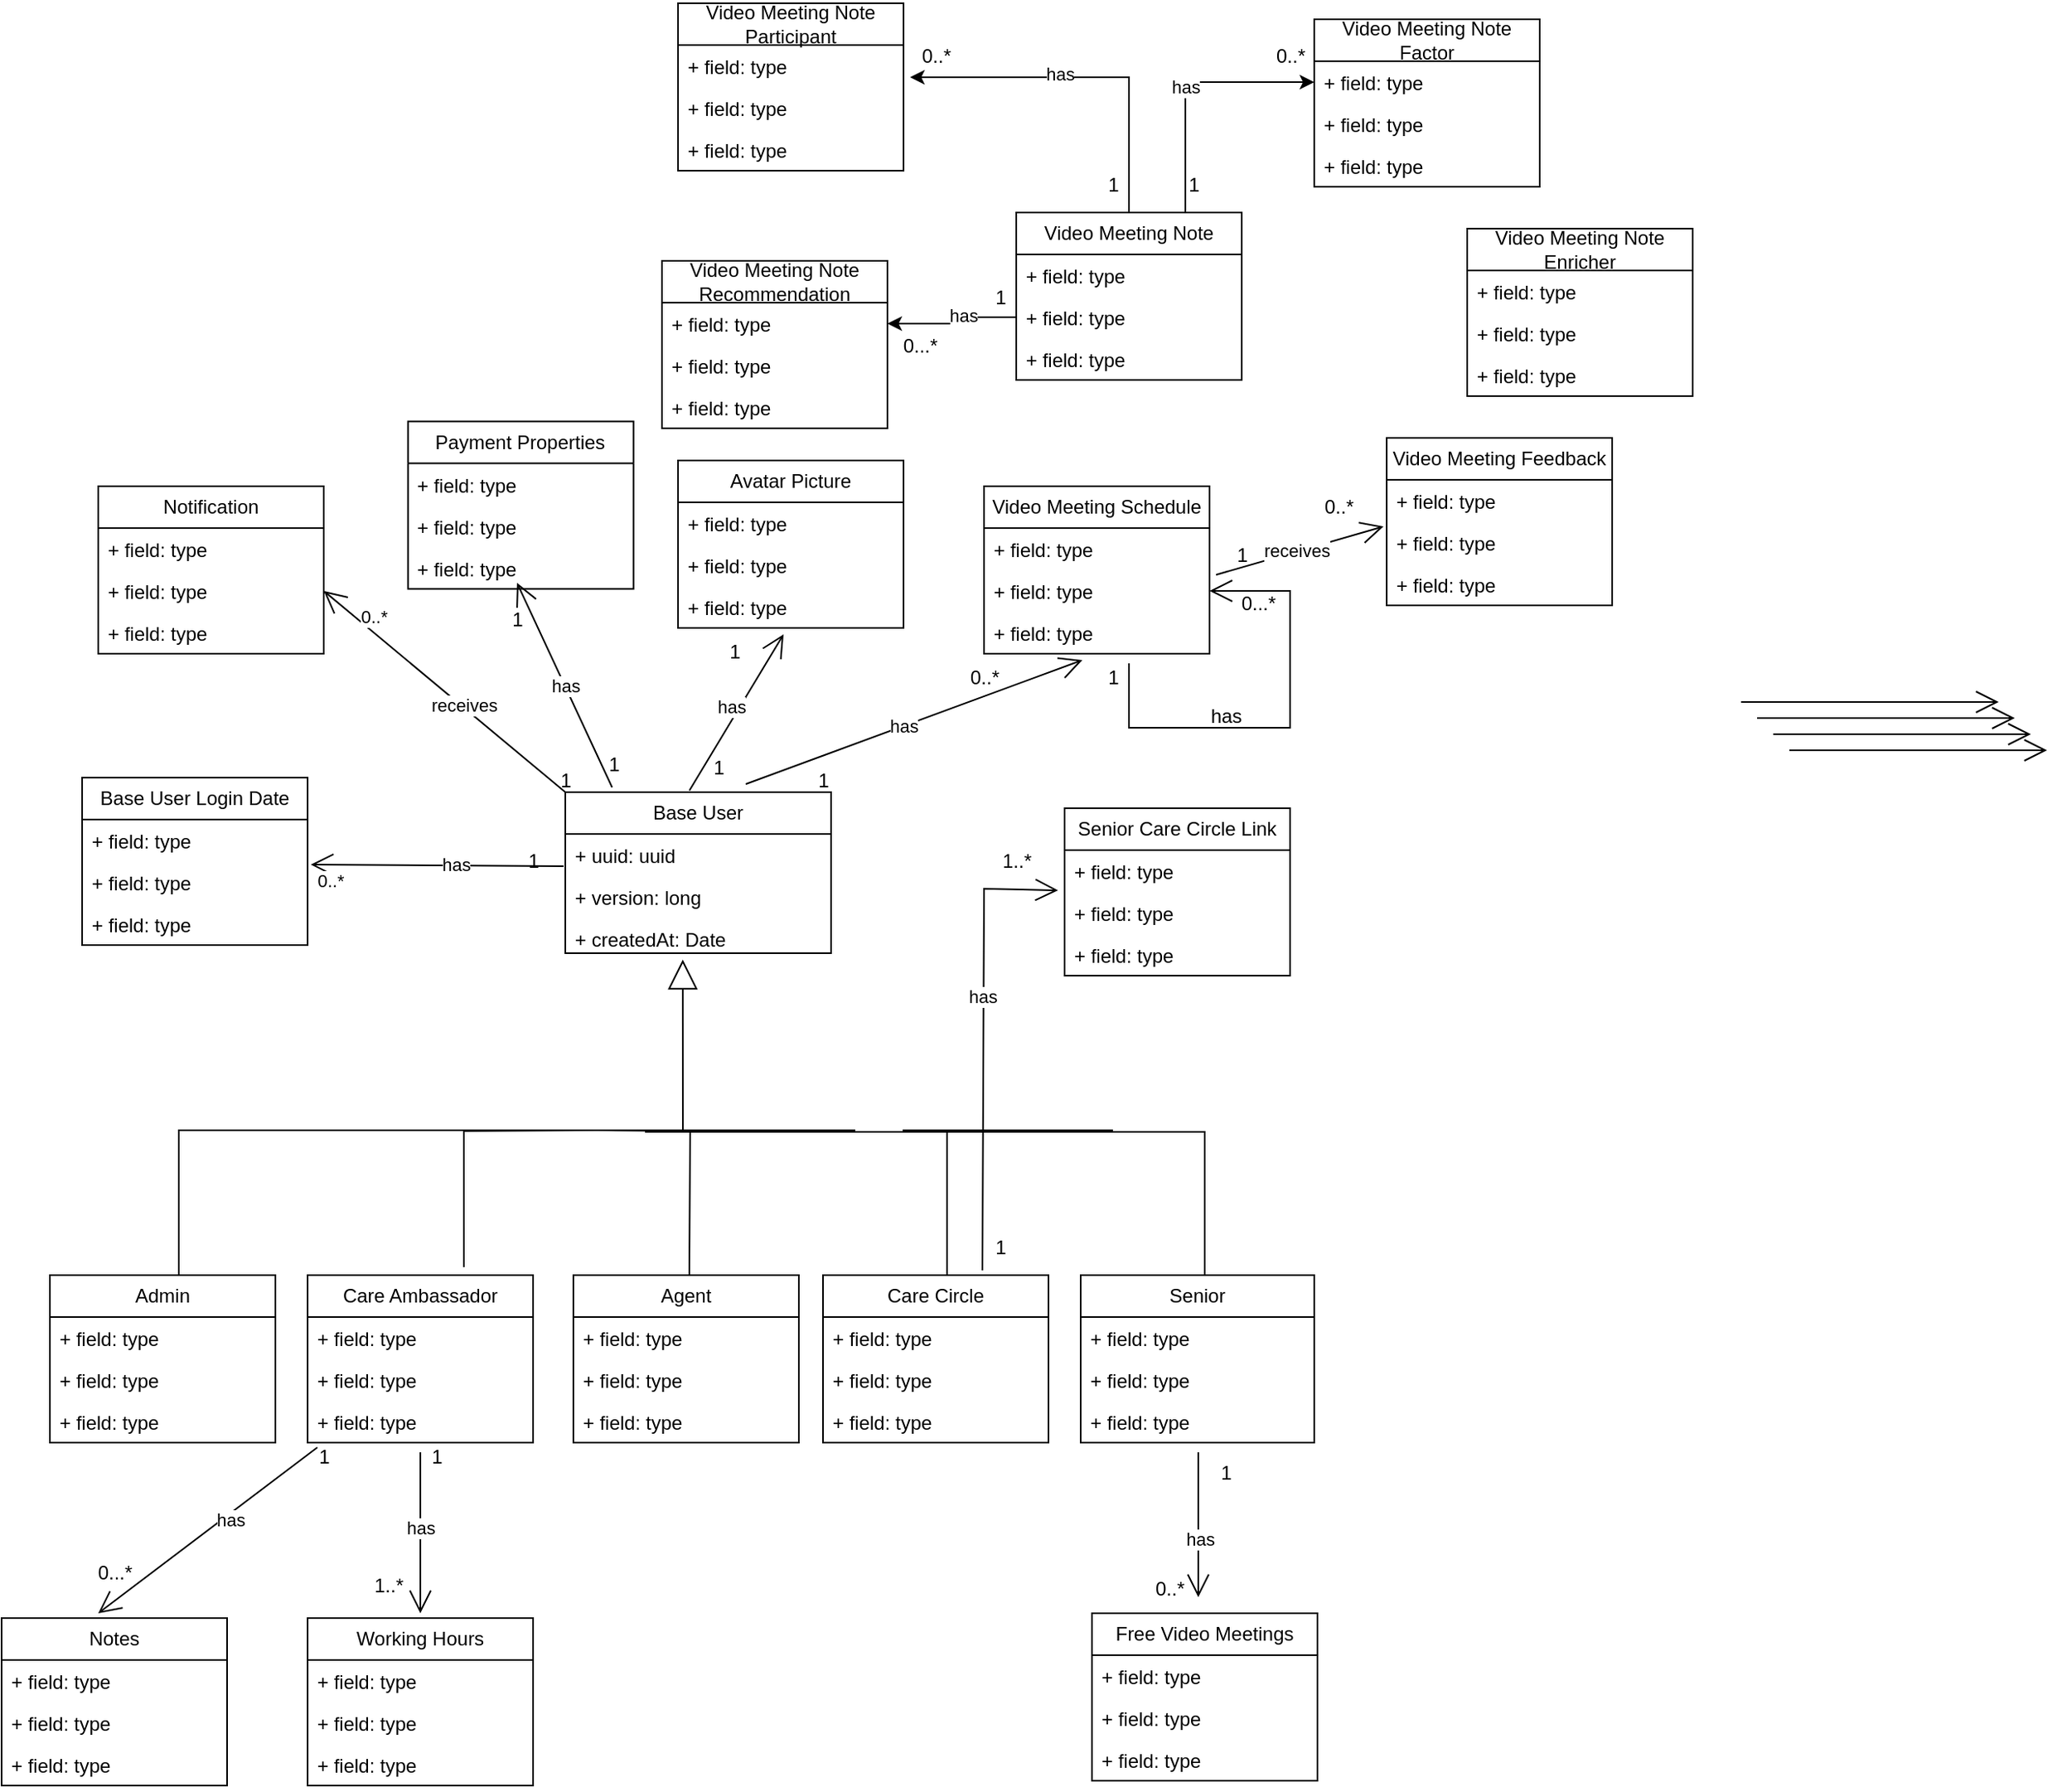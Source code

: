 <mxfile version="23.0.2" type="github">
  <diagram name="Page-1" id="PQywepz2tiH9okKjZkhM">
    <mxGraphModel dx="1434" dy="1865" grid="1" gridSize="10" guides="1" tooltips="1" connect="1" arrows="1" fold="1" page="1" pageScale="1" pageWidth="827" pageHeight="1169" math="0" shadow="0">
      <root>
        <mxCell id="0" />
        <mxCell id="1" parent="0" />
        <mxCell id="RyCMyjrTXlqlKZoqg45k-1" value="Base User" style="swimlane;fontStyle=0;childLayout=stackLayout;horizontal=1;startSize=26;fillColor=none;horizontalStack=0;resizeParent=1;resizeParentMax=0;resizeLast=0;collapsible=1;marginBottom=0;whiteSpace=wrap;html=1;" vertex="1" parent="1">
          <mxGeometry x="360" y="20" width="165" height="100" as="geometry">
            <mxRectangle x="340" y="300" width="70" height="30" as="alternateBounds" />
          </mxGeometry>
        </mxCell>
        <mxCell id="RyCMyjrTXlqlKZoqg45k-2" value="+ uuid: uuid" style="text;strokeColor=none;fillColor=none;align=left;verticalAlign=top;spacingLeft=4;spacingRight=4;overflow=hidden;rotatable=0;points=[[0,0.5],[1,0.5]];portConstraint=eastwest;whiteSpace=wrap;html=1;" vertex="1" parent="RyCMyjrTXlqlKZoqg45k-1">
          <mxGeometry y="26" width="165" height="26" as="geometry" />
        </mxCell>
        <mxCell id="RyCMyjrTXlqlKZoqg45k-3" value="+ version: long" style="text;strokeColor=none;fillColor=none;align=left;verticalAlign=top;spacingLeft=4;spacingRight=4;overflow=hidden;rotatable=0;points=[[0,0.5],[1,0.5]];portConstraint=eastwest;whiteSpace=wrap;html=1;" vertex="1" parent="RyCMyjrTXlqlKZoqg45k-1">
          <mxGeometry y="52" width="165" height="26" as="geometry" />
        </mxCell>
        <mxCell id="RyCMyjrTXlqlKZoqg45k-4" value="+ createdAt: Date" style="text;strokeColor=none;fillColor=none;align=left;verticalAlign=top;spacingLeft=4;spacingRight=4;overflow=hidden;rotatable=0;points=[[0,0.5],[1,0.5]];portConstraint=eastwest;whiteSpace=wrap;html=1;" vertex="1" parent="RyCMyjrTXlqlKZoqg45k-1">
          <mxGeometry y="78" width="165" height="22" as="geometry" />
        </mxCell>
        <mxCell id="RyCMyjrTXlqlKZoqg45k-17" value="Admin" style="swimlane;fontStyle=0;childLayout=stackLayout;horizontal=1;startSize=26;fillColor=none;horizontalStack=0;resizeParent=1;resizeParentMax=0;resizeLast=0;collapsible=1;marginBottom=0;whiteSpace=wrap;html=1;" vertex="1" parent="1">
          <mxGeometry x="40" y="320" width="140" height="104" as="geometry" />
        </mxCell>
        <mxCell id="RyCMyjrTXlqlKZoqg45k-18" value="+ field: type" style="text;strokeColor=none;fillColor=none;align=left;verticalAlign=top;spacingLeft=4;spacingRight=4;overflow=hidden;rotatable=0;points=[[0,0.5],[1,0.5]];portConstraint=eastwest;whiteSpace=wrap;html=1;" vertex="1" parent="RyCMyjrTXlqlKZoqg45k-17">
          <mxGeometry y="26" width="140" height="26" as="geometry" />
        </mxCell>
        <mxCell id="RyCMyjrTXlqlKZoqg45k-19" value="+ field: type" style="text;strokeColor=none;fillColor=none;align=left;verticalAlign=top;spacingLeft=4;spacingRight=4;overflow=hidden;rotatable=0;points=[[0,0.5],[1,0.5]];portConstraint=eastwest;whiteSpace=wrap;html=1;" vertex="1" parent="RyCMyjrTXlqlKZoqg45k-17">
          <mxGeometry y="52" width="140" height="26" as="geometry" />
        </mxCell>
        <mxCell id="RyCMyjrTXlqlKZoqg45k-20" value="+ field: type" style="text;strokeColor=none;fillColor=none;align=left;verticalAlign=top;spacingLeft=4;spacingRight=4;overflow=hidden;rotatable=0;points=[[0,0.5],[1,0.5]];portConstraint=eastwest;whiteSpace=wrap;html=1;" vertex="1" parent="RyCMyjrTXlqlKZoqg45k-17">
          <mxGeometry y="78" width="140" height="26" as="geometry" />
        </mxCell>
        <mxCell id="RyCMyjrTXlqlKZoqg45k-21" value="Video Meeting Note Recommendation" style="swimlane;fontStyle=0;childLayout=stackLayout;horizontal=1;startSize=26;fillColor=none;horizontalStack=0;resizeParent=1;resizeParentMax=0;resizeLast=0;collapsible=1;marginBottom=0;whiteSpace=wrap;html=1;" vertex="1" parent="1">
          <mxGeometry x="420" y="-310" width="140" height="104" as="geometry" />
        </mxCell>
        <mxCell id="RyCMyjrTXlqlKZoqg45k-22" value="+ field: type" style="text;strokeColor=none;fillColor=none;align=left;verticalAlign=top;spacingLeft=4;spacingRight=4;overflow=hidden;rotatable=0;points=[[0,0.5],[1,0.5]];portConstraint=eastwest;whiteSpace=wrap;html=1;" vertex="1" parent="RyCMyjrTXlqlKZoqg45k-21">
          <mxGeometry y="26" width="140" height="26" as="geometry" />
        </mxCell>
        <mxCell id="RyCMyjrTXlqlKZoqg45k-23" value="+ field: type" style="text;strokeColor=none;fillColor=none;align=left;verticalAlign=top;spacingLeft=4;spacingRight=4;overflow=hidden;rotatable=0;points=[[0,0.5],[1,0.5]];portConstraint=eastwest;whiteSpace=wrap;html=1;" vertex="1" parent="RyCMyjrTXlqlKZoqg45k-21">
          <mxGeometry y="52" width="140" height="26" as="geometry" />
        </mxCell>
        <mxCell id="RyCMyjrTXlqlKZoqg45k-24" value="+ field: type" style="text;strokeColor=none;fillColor=none;align=left;verticalAlign=top;spacingLeft=4;spacingRight=4;overflow=hidden;rotatable=0;points=[[0,0.5],[1,0.5]];portConstraint=eastwest;whiteSpace=wrap;html=1;" vertex="1" parent="RyCMyjrTXlqlKZoqg45k-21">
          <mxGeometry y="78" width="140" height="26" as="geometry" />
        </mxCell>
        <mxCell id="RyCMyjrTXlqlKZoqg45k-25" value="Agent" style="swimlane;fontStyle=0;childLayout=stackLayout;horizontal=1;startSize=26;fillColor=none;horizontalStack=0;resizeParent=1;resizeParentMax=0;resizeLast=0;collapsible=1;marginBottom=0;whiteSpace=wrap;html=1;" vertex="1" parent="1">
          <mxGeometry x="365" y="320" width="140" height="104" as="geometry" />
        </mxCell>
        <mxCell id="RyCMyjrTXlqlKZoqg45k-26" value="+ field: type" style="text;strokeColor=none;fillColor=none;align=left;verticalAlign=top;spacingLeft=4;spacingRight=4;overflow=hidden;rotatable=0;points=[[0,0.5],[1,0.5]];portConstraint=eastwest;whiteSpace=wrap;html=1;" vertex="1" parent="RyCMyjrTXlqlKZoqg45k-25">
          <mxGeometry y="26" width="140" height="26" as="geometry" />
        </mxCell>
        <mxCell id="RyCMyjrTXlqlKZoqg45k-27" value="+ field: type" style="text;strokeColor=none;fillColor=none;align=left;verticalAlign=top;spacingLeft=4;spacingRight=4;overflow=hidden;rotatable=0;points=[[0,0.5],[1,0.5]];portConstraint=eastwest;whiteSpace=wrap;html=1;" vertex="1" parent="RyCMyjrTXlqlKZoqg45k-25">
          <mxGeometry y="52" width="140" height="26" as="geometry" />
        </mxCell>
        <mxCell id="RyCMyjrTXlqlKZoqg45k-28" value="+ field: type" style="text;strokeColor=none;fillColor=none;align=left;verticalAlign=top;spacingLeft=4;spacingRight=4;overflow=hidden;rotatable=0;points=[[0,0.5],[1,0.5]];portConstraint=eastwest;whiteSpace=wrap;html=1;" vertex="1" parent="RyCMyjrTXlqlKZoqg45k-25">
          <mxGeometry y="78" width="140" height="26" as="geometry" />
        </mxCell>
        <mxCell id="RyCMyjrTXlqlKZoqg45k-29" value="Care Ambassador" style="swimlane;fontStyle=0;childLayout=stackLayout;horizontal=1;startSize=26;fillColor=none;horizontalStack=0;resizeParent=1;resizeParentMax=0;resizeLast=0;collapsible=1;marginBottom=0;whiteSpace=wrap;html=1;" vertex="1" parent="1">
          <mxGeometry x="200" y="320" width="140" height="104" as="geometry" />
        </mxCell>
        <mxCell id="RyCMyjrTXlqlKZoqg45k-30" value="+ field: type" style="text;strokeColor=none;fillColor=none;align=left;verticalAlign=top;spacingLeft=4;spacingRight=4;overflow=hidden;rotatable=0;points=[[0,0.5],[1,0.5]];portConstraint=eastwest;whiteSpace=wrap;html=1;" vertex="1" parent="RyCMyjrTXlqlKZoqg45k-29">
          <mxGeometry y="26" width="140" height="26" as="geometry" />
        </mxCell>
        <mxCell id="RyCMyjrTXlqlKZoqg45k-31" value="+ field: type" style="text;strokeColor=none;fillColor=none;align=left;verticalAlign=top;spacingLeft=4;spacingRight=4;overflow=hidden;rotatable=0;points=[[0,0.5],[1,0.5]];portConstraint=eastwest;whiteSpace=wrap;html=1;" vertex="1" parent="RyCMyjrTXlqlKZoqg45k-29">
          <mxGeometry y="52" width="140" height="26" as="geometry" />
        </mxCell>
        <mxCell id="RyCMyjrTXlqlKZoqg45k-32" value="+ field: type" style="text;strokeColor=none;fillColor=none;align=left;verticalAlign=top;spacingLeft=4;spacingRight=4;overflow=hidden;rotatable=0;points=[[0,0.5],[1,0.5]];portConstraint=eastwest;whiteSpace=wrap;html=1;" vertex="1" parent="RyCMyjrTXlqlKZoqg45k-29">
          <mxGeometry y="78" width="140" height="26" as="geometry" />
        </mxCell>
        <mxCell id="RyCMyjrTXlqlKZoqg45k-33" value="Care Circle" style="swimlane;fontStyle=0;childLayout=stackLayout;horizontal=1;startSize=26;fillColor=none;horizontalStack=0;resizeParent=1;resizeParentMax=0;resizeLast=0;collapsible=1;marginBottom=0;whiteSpace=wrap;html=1;" vertex="1" parent="1">
          <mxGeometry x="520" y="320" width="140" height="104" as="geometry" />
        </mxCell>
        <mxCell id="RyCMyjrTXlqlKZoqg45k-34" value="+ field: type" style="text;strokeColor=none;fillColor=none;align=left;verticalAlign=top;spacingLeft=4;spacingRight=4;overflow=hidden;rotatable=0;points=[[0,0.5],[1,0.5]];portConstraint=eastwest;whiteSpace=wrap;html=1;" vertex="1" parent="RyCMyjrTXlqlKZoqg45k-33">
          <mxGeometry y="26" width="140" height="26" as="geometry" />
        </mxCell>
        <mxCell id="RyCMyjrTXlqlKZoqg45k-35" value="+ field: type" style="text;strokeColor=none;fillColor=none;align=left;verticalAlign=top;spacingLeft=4;spacingRight=4;overflow=hidden;rotatable=0;points=[[0,0.5],[1,0.5]];portConstraint=eastwest;whiteSpace=wrap;html=1;" vertex="1" parent="RyCMyjrTXlqlKZoqg45k-33">
          <mxGeometry y="52" width="140" height="26" as="geometry" />
        </mxCell>
        <mxCell id="RyCMyjrTXlqlKZoqg45k-36" value="+ field: type" style="text;strokeColor=none;fillColor=none;align=left;verticalAlign=top;spacingLeft=4;spacingRight=4;overflow=hidden;rotatable=0;points=[[0,0.5],[1,0.5]];portConstraint=eastwest;whiteSpace=wrap;html=1;" vertex="1" parent="RyCMyjrTXlqlKZoqg45k-33">
          <mxGeometry y="78" width="140" height="26" as="geometry" />
        </mxCell>
        <mxCell id="RyCMyjrTXlqlKZoqg45k-37" value="Senior Care Circle Link" style="swimlane;fontStyle=0;childLayout=stackLayout;horizontal=1;startSize=26;fillColor=none;horizontalStack=0;resizeParent=1;resizeParentMax=0;resizeLast=0;collapsible=1;marginBottom=0;whiteSpace=wrap;html=1;" vertex="1" parent="1">
          <mxGeometry x="670" y="30" width="140" height="104" as="geometry" />
        </mxCell>
        <mxCell id="RyCMyjrTXlqlKZoqg45k-38" value="+ field: type" style="text;strokeColor=none;fillColor=none;align=left;verticalAlign=top;spacingLeft=4;spacingRight=4;overflow=hidden;rotatable=0;points=[[0,0.5],[1,0.5]];portConstraint=eastwest;whiteSpace=wrap;html=1;" vertex="1" parent="RyCMyjrTXlqlKZoqg45k-37">
          <mxGeometry y="26" width="140" height="26" as="geometry" />
        </mxCell>
        <mxCell id="RyCMyjrTXlqlKZoqg45k-39" value="+ field: type" style="text;strokeColor=none;fillColor=none;align=left;verticalAlign=top;spacingLeft=4;spacingRight=4;overflow=hidden;rotatable=0;points=[[0,0.5],[1,0.5]];portConstraint=eastwest;whiteSpace=wrap;html=1;" vertex="1" parent="RyCMyjrTXlqlKZoqg45k-37">
          <mxGeometry y="52" width="140" height="26" as="geometry" />
        </mxCell>
        <mxCell id="RyCMyjrTXlqlKZoqg45k-40" value="+ field: type" style="text;strokeColor=none;fillColor=none;align=left;verticalAlign=top;spacingLeft=4;spacingRight=4;overflow=hidden;rotatable=0;points=[[0,0.5],[1,0.5]];portConstraint=eastwest;whiteSpace=wrap;html=1;" vertex="1" parent="RyCMyjrTXlqlKZoqg45k-37">
          <mxGeometry y="78" width="140" height="26" as="geometry" />
        </mxCell>
        <mxCell id="RyCMyjrTXlqlKZoqg45k-41" value="Senior" style="swimlane;fontStyle=0;childLayout=stackLayout;horizontal=1;startSize=26;fillColor=none;horizontalStack=0;resizeParent=1;resizeParentMax=0;resizeLast=0;collapsible=1;marginBottom=0;whiteSpace=wrap;html=1;" vertex="1" parent="1">
          <mxGeometry x="680" y="320" width="145" height="104" as="geometry" />
        </mxCell>
        <mxCell id="RyCMyjrTXlqlKZoqg45k-42" value="+ field: type" style="text;strokeColor=none;fillColor=none;align=left;verticalAlign=top;spacingLeft=4;spacingRight=4;overflow=hidden;rotatable=0;points=[[0,0.5],[1,0.5]];portConstraint=eastwest;whiteSpace=wrap;html=1;" vertex="1" parent="RyCMyjrTXlqlKZoqg45k-41">
          <mxGeometry y="26" width="145" height="26" as="geometry" />
        </mxCell>
        <mxCell id="RyCMyjrTXlqlKZoqg45k-43" value="+ field: type" style="text;strokeColor=none;fillColor=none;align=left;verticalAlign=top;spacingLeft=4;spacingRight=4;overflow=hidden;rotatable=0;points=[[0,0.5],[1,0.5]];portConstraint=eastwest;whiteSpace=wrap;html=1;" vertex="1" parent="RyCMyjrTXlqlKZoqg45k-41">
          <mxGeometry y="52" width="145" height="26" as="geometry" />
        </mxCell>
        <mxCell id="RyCMyjrTXlqlKZoqg45k-44" value="+ field: type" style="text;strokeColor=none;fillColor=none;align=left;verticalAlign=top;spacingLeft=4;spacingRight=4;overflow=hidden;rotatable=0;points=[[0,0.5],[1,0.5]];portConstraint=eastwest;whiteSpace=wrap;html=1;" vertex="1" parent="RyCMyjrTXlqlKZoqg45k-41">
          <mxGeometry y="78" width="145" height="26" as="geometry" />
        </mxCell>
        <mxCell id="RyCMyjrTXlqlKZoqg45k-45" value="Working Hours" style="swimlane;fontStyle=0;childLayout=stackLayout;horizontal=1;startSize=26;fillColor=none;horizontalStack=0;resizeParent=1;resizeParentMax=0;resizeLast=0;collapsible=1;marginBottom=0;whiteSpace=wrap;html=1;" vertex="1" parent="1">
          <mxGeometry x="200" y="533" width="140" height="104" as="geometry" />
        </mxCell>
        <mxCell id="RyCMyjrTXlqlKZoqg45k-46" value="+ field: type" style="text;strokeColor=none;fillColor=none;align=left;verticalAlign=top;spacingLeft=4;spacingRight=4;overflow=hidden;rotatable=0;points=[[0,0.5],[1,0.5]];portConstraint=eastwest;whiteSpace=wrap;html=1;" vertex="1" parent="RyCMyjrTXlqlKZoqg45k-45">
          <mxGeometry y="26" width="140" height="26" as="geometry" />
        </mxCell>
        <mxCell id="RyCMyjrTXlqlKZoqg45k-47" value="+ field: type" style="text;strokeColor=none;fillColor=none;align=left;verticalAlign=top;spacingLeft=4;spacingRight=4;overflow=hidden;rotatable=0;points=[[0,0.5],[1,0.5]];portConstraint=eastwest;whiteSpace=wrap;html=1;" vertex="1" parent="RyCMyjrTXlqlKZoqg45k-45">
          <mxGeometry y="52" width="140" height="26" as="geometry" />
        </mxCell>
        <mxCell id="RyCMyjrTXlqlKZoqg45k-48" value="+ field: type" style="text;strokeColor=none;fillColor=none;align=left;verticalAlign=top;spacingLeft=4;spacingRight=4;overflow=hidden;rotatable=0;points=[[0,0.5],[1,0.5]];portConstraint=eastwest;whiteSpace=wrap;html=1;" vertex="1" parent="RyCMyjrTXlqlKZoqg45k-45">
          <mxGeometry y="78" width="140" height="26" as="geometry" />
        </mxCell>
        <mxCell id="RyCMyjrTXlqlKZoqg45k-51" value="" style="endArrow=block;endSize=16;endFill=0;html=1;rounded=0;entryX=0.442;entryY=1.182;entryDx=0;entryDy=0;entryPerimeter=0;" edge="1" parent="1" target="RyCMyjrTXlqlKZoqg45k-4">
          <mxGeometry width="160" relative="1" as="geometry">
            <mxPoint x="120" y="310" as="sourcePoint" />
            <mxPoint x="380" y="130" as="targetPoint" />
            <Array as="points">
              <mxPoint x="120" y="320" />
              <mxPoint x="120" y="230" />
              <mxPoint x="433" y="230" />
            </Array>
          </mxGeometry>
        </mxCell>
        <mxCell id="RyCMyjrTXlqlKZoqg45k-53" value="" style="endArrow=none;html=1;edgeStyle=orthogonalEdgeStyle;rounded=0;entryX=0.693;entryY=-0.048;entryDx=0;entryDy=0;entryPerimeter=0;" edge="1" parent="1" target="RyCMyjrTXlqlKZoqg45k-29">
          <mxGeometry relative="1" as="geometry">
            <mxPoint x="380" y="230" as="sourcePoint" />
            <mxPoint x="540" y="230" as="targetPoint" />
          </mxGeometry>
        </mxCell>
        <mxCell id="RyCMyjrTXlqlKZoqg45k-57" value="" style="endArrow=none;html=1;edgeStyle=orthogonalEdgeStyle;rounded=0;entryX=0.693;entryY=-0.048;entryDx=0;entryDy=0;entryPerimeter=0;" edge="1" parent="1">
          <mxGeometry relative="1" as="geometry">
            <mxPoint x="380" y="230" as="sourcePoint" />
            <mxPoint x="437" y="320" as="targetPoint" />
          </mxGeometry>
        </mxCell>
        <mxCell id="RyCMyjrTXlqlKZoqg45k-58" value="" style="endArrow=none;html=1;edgeStyle=orthogonalEdgeStyle;rounded=0;entryX=0.693;entryY=-0.048;entryDx=0;entryDy=0;entryPerimeter=0;" edge="1" parent="1">
          <mxGeometry relative="1" as="geometry">
            <mxPoint x="540" y="230" as="sourcePoint" />
            <mxPoint x="597" y="320" as="targetPoint" />
            <Array as="points">
              <mxPoint x="410" y="230" />
              <mxPoint x="410" y="231" />
              <mxPoint x="597" y="231" />
            </Array>
          </mxGeometry>
        </mxCell>
        <mxCell id="RyCMyjrTXlqlKZoqg45k-59" value="" style="endArrow=none;html=1;edgeStyle=orthogonalEdgeStyle;rounded=0;entryX=0.693;entryY=-0.048;entryDx=0;entryDy=0;entryPerimeter=0;" edge="1" parent="1">
          <mxGeometry relative="1" as="geometry">
            <mxPoint x="700" y="230" as="sourcePoint" />
            <mxPoint x="757" y="320" as="targetPoint" />
            <Array as="points">
              <mxPoint x="570" y="230" />
              <mxPoint x="570" y="231" />
              <mxPoint x="757" y="231" />
            </Array>
          </mxGeometry>
        </mxCell>
        <mxCell id="RyCMyjrTXlqlKZoqg45k-77" value="Free Video Meetings" style="swimlane;fontStyle=0;childLayout=stackLayout;horizontal=1;startSize=26;fillColor=none;horizontalStack=0;resizeParent=1;resizeParentMax=0;resizeLast=0;collapsible=1;marginBottom=0;whiteSpace=wrap;html=1;" vertex="1" parent="1">
          <mxGeometry x="687" y="530" width="140" height="104" as="geometry" />
        </mxCell>
        <mxCell id="RyCMyjrTXlqlKZoqg45k-78" value="+ field: type" style="text;strokeColor=none;fillColor=none;align=left;verticalAlign=top;spacingLeft=4;spacingRight=4;overflow=hidden;rotatable=0;points=[[0,0.5],[1,0.5]];portConstraint=eastwest;whiteSpace=wrap;html=1;" vertex="1" parent="RyCMyjrTXlqlKZoqg45k-77">
          <mxGeometry y="26" width="140" height="26" as="geometry" />
        </mxCell>
        <mxCell id="RyCMyjrTXlqlKZoqg45k-79" value="+ field: type" style="text;strokeColor=none;fillColor=none;align=left;verticalAlign=top;spacingLeft=4;spacingRight=4;overflow=hidden;rotatable=0;points=[[0,0.5],[1,0.5]];portConstraint=eastwest;whiteSpace=wrap;html=1;" vertex="1" parent="RyCMyjrTXlqlKZoqg45k-77">
          <mxGeometry y="52" width="140" height="26" as="geometry" />
        </mxCell>
        <mxCell id="RyCMyjrTXlqlKZoqg45k-80" value="+ field: type" style="text;strokeColor=none;fillColor=none;align=left;verticalAlign=top;spacingLeft=4;spacingRight=4;overflow=hidden;rotatable=0;points=[[0,0.5],[1,0.5]];portConstraint=eastwest;whiteSpace=wrap;html=1;" vertex="1" parent="RyCMyjrTXlqlKZoqg45k-77">
          <mxGeometry y="78" width="140" height="26" as="geometry" />
        </mxCell>
        <mxCell id="RyCMyjrTXlqlKZoqg45k-84" value="" style="endArrow=open;endFill=1;endSize=12;html=1;rounded=0;entryX=-0.029;entryY=0.962;entryDx=0;entryDy=0;entryPerimeter=0;exitX=0.707;exitY=-0.029;exitDx=0;exitDy=0;exitPerimeter=0;" edge="1" parent="1" source="RyCMyjrTXlqlKZoqg45k-33" target="RyCMyjrTXlqlKZoqg45k-38">
          <mxGeometry width="160" relative="1" as="geometry">
            <mxPoint x="620" y="310" as="sourcePoint" />
            <mxPoint x="630" y="340" as="targetPoint" />
            <Array as="points">
              <mxPoint x="620" y="80" />
            </Array>
          </mxGeometry>
        </mxCell>
        <mxCell id="RyCMyjrTXlqlKZoqg45k-85" value="has" style="edgeLabel;html=1;align=center;verticalAlign=middle;resizable=0;points=[];" vertex="1" connectable="0" parent="RyCMyjrTXlqlKZoqg45k-84">
          <mxGeometry x="0.202" y="1" relative="1" as="geometry">
            <mxPoint as="offset" />
          </mxGeometry>
        </mxCell>
        <mxCell id="RyCMyjrTXlqlKZoqg45k-86" value="1..*" style="text;html=1;align=center;verticalAlign=middle;resizable=0;points=[];autosize=1;strokeColor=none;fillColor=none;" vertex="1" parent="1">
          <mxGeometry x="620" y="48" width="40" height="30" as="geometry" />
        </mxCell>
        <mxCell id="RyCMyjrTXlqlKZoqg45k-87" value="1" style="text;html=1;align=center;verticalAlign=middle;resizable=0;points=[];autosize=1;strokeColor=none;fillColor=none;" vertex="1" parent="1">
          <mxGeometry x="615" y="288" width="30" height="30" as="geometry" />
        </mxCell>
        <mxCell id="RyCMyjrTXlqlKZoqg45k-88" value="" style="endArrow=open;endFill=1;endSize=12;html=1;rounded=0;" edge="1" parent="1">
          <mxGeometry width="160" relative="1" as="geometry">
            <mxPoint x="270" y="430" as="sourcePoint" />
            <mxPoint x="270" y="530" as="targetPoint" />
            <Array as="points" />
          </mxGeometry>
        </mxCell>
        <mxCell id="RyCMyjrTXlqlKZoqg45k-91" value="has" style="edgeLabel;html=1;align=center;verticalAlign=middle;resizable=0;points=[];" vertex="1" connectable="0" parent="RyCMyjrTXlqlKZoqg45k-88">
          <mxGeometry x="-0.06" relative="1" as="geometry">
            <mxPoint as="offset" />
          </mxGeometry>
        </mxCell>
        <mxCell id="RyCMyjrTXlqlKZoqg45k-92" value="1" style="text;html=1;align=center;verticalAlign=middle;resizable=0;points=[];autosize=1;strokeColor=none;fillColor=none;" vertex="1" parent="1">
          <mxGeometry x="265" y="418" width="30" height="30" as="geometry" />
        </mxCell>
        <mxCell id="RyCMyjrTXlqlKZoqg45k-93" value="1..*" style="text;html=1;align=center;verticalAlign=middle;resizable=0;points=[];autosize=1;strokeColor=none;fillColor=none;" vertex="1" parent="1">
          <mxGeometry x="230" y="498" width="40" height="30" as="geometry" />
        </mxCell>
        <mxCell id="RyCMyjrTXlqlKZoqg45k-94" value="" style="endArrow=open;endFill=1;endSize=12;html=1;rounded=0;" edge="1" parent="1">
          <mxGeometry width="160" relative="1" as="geometry">
            <mxPoint x="753" y="430" as="sourcePoint" />
            <mxPoint x="753" y="520" as="targetPoint" />
            <Array as="points" />
          </mxGeometry>
        </mxCell>
        <mxCell id="RyCMyjrTXlqlKZoqg45k-95" value="has" style="edgeLabel;html=1;align=center;verticalAlign=middle;resizable=0;points=[];" vertex="1" connectable="0" parent="RyCMyjrTXlqlKZoqg45k-94">
          <mxGeometry x="0.202" y="1" relative="1" as="geometry">
            <mxPoint as="offset" />
          </mxGeometry>
        </mxCell>
        <mxCell id="RyCMyjrTXlqlKZoqg45k-96" value="1" style="text;html=1;align=center;verticalAlign=middle;resizable=0;points=[];autosize=1;strokeColor=none;fillColor=none;" vertex="1" parent="1">
          <mxGeometry x="755" y="428" width="30" height="30" as="geometry" />
        </mxCell>
        <mxCell id="RyCMyjrTXlqlKZoqg45k-97" value="0..*" style="text;html=1;align=center;verticalAlign=middle;resizable=0;points=[];autosize=1;strokeColor=none;fillColor=none;" vertex="1" parent="1">
          <mxGeometry x="715" y="500" width="40" height="30" as="geometry" />
        </mxCell>
        <mxCell id="RyCMyjrTXlqlKZoqg45k-98" value="Avatar Picture" style="swimlane;fontStyle=0;childLayout=stackLayout;horizontal=1;startSize=26;fillColor=none;horizontalStack=0;resizeParent=1;resizeParentMax=0;resizeLast=0;collapsible=1;marginBottom=0;whiteSpace=wrap;html=1;" vertex="1" parent="1">
          <mxGeometry x="430" y="-186" width="140" height="104" as="geometry" />
        </mxCell>
        <mxCell id="RyCMyjrTXlqlKZoqg45k-99" value="+ field: type" style="text;strokeColor=none;fillColor=none;align=left;verticalAlign=top;spacingLeft=4;spacingRight=4;overflow=hidden;rotatable=0;points=[[0,0.5],[1,0.5]];portConstraint=eastwest;whiteSpace=wrap;html=1;" vertex="1" parent="RyCMyjrTXlqlKZoqg45k-98">
          <mxGeometry y="26" width="140" height="26" as="geometry" />
        </mxCell>
        <mxCell id="RyCMyjrTXlqlKZoqg45k-100" value="+ field: type" style="text;strokeColor=none;fillColor=none;align=left;verticalAlign=top;spacingLeft=4;spacingRight=4;overflow=hidden;rotatable=0;points=[[0,0.5],[1,0.5]];portConstraint=eastwest;whiteSpace=wrap;html=1;" vertex="1" parent="RyCMyjrTXlqlKZoqg45k-98">
          <mxGeometry y="52" width="140" height="26" as="geometry" />
        </mxCell>
        <mxCell id="RyCMyjrTXlqlKZoqg45k-101" value="+ field: type" style="text;strokeColor=none;fillColor=none;align=left;verticalAlign=top;spacingLeft=4;spacingRight=4;overflow=hidden;rotatable=0;points=[[0,0.5],[1,0.5]];portConstraint=eastwest;whiteSpace=wrap;html=1;" vertex="1" parent="RyCMyjrTXlqlKZoqg45k-98">
          <mxGeometry y="78" width="140" height="26" as="geometry" />
        </mxCell>
        <mxCell id="RyCMyjrTXlqlKZoqg45k-102" value="" style="endArrow=open;endFill=1;endSize=12;html=1;rounded=0;entryX=0.468;entryY=1.154;entryDx=0;entryDy=0;entryPerimeter=0;exitX=0.467;exitY=-0.01;exitDx=0;exitDy=0;exitPerimeter=0;" edge="1" parent="1" source="RyCMyjrTXlqlKZoqg45k-1" target="RyCMyjrTXlqlKZoqg45k-101">
          <mxGeometry width="160" relative="1" as="geometry">
            <mxPoint x="280" y="440" as="sourcePoint" />
            <mxPoint x="280" y="540" as="targetPoint" />
            <Array as="points" />
          </mxGeometry>
        </mxCell>
        <mxCell id="RyCMyjrTXlqlKZoqg45k-103" value="has" style="edgeLabel;html=1;align=center;verticalAlign=middle;resizable=0;points=[];" vertex="1" connectable="0" parent="RyCMyjrTXlqlKZoqg45k-102">
          <mxGeometry x="-0.06" relative="1" as="geometry">
            <mxPoint x="-2" y="-7" as="offset" />
          </mxGeometry>
        </mxCell>
        <mxCell id="RyCMyjrTXlqlKZoqg45k-104" value="1" style="text;html=1;align=center;verticalAlign=middle;resizable=0;points=[];autosize=1;strokeColor=none;fillColor=none;" vertex="1" parent="1">
          <mxGeometry x="450" y="-82" width="30" height="30" as="geometry" />
        </mxCell>
        <mxCell id="RyCMyjrTXlqlKZoqg45k-105" value="1" style="text;html=1;align=center;verticalAlign=middle;resizable=0;points=[];autosize=1;strokeColor=none;fillColor=none;" vertex="1" parent="1">
          <mxGeometry x="440" y="-10" width="30" height="30" as="geometry" />
        </mxCell>
        <mxCell id="RyCMyjrTXlqlKZoqg45k-106" value="Video Meeting Schedule" style="swimlane;fontStyle=0;childLayout=stackLayout;horizontal=1;startSize=26;fillColor=none;horizontalStack=0;resizeParent=1;resizeParentMax=0;resizeLast=0;collapsible=1;marginBottom=0;whiteSpace=wrap;html=1;" vertex="1" parent="1">
          <mxGeometry x="620" y="-170" width="140" height="104" as="geometry" />
        </mxCell>
        <mxCell id="RyCMyjrTXlqlKZoqg45k-107" value="+ field: type" style="text;strokeColor=none;fillColor=none;align=left;verticalAlign=top;spacingLeft=4;spacingRight=4;overflow=hidden;rotatable=0;points=[[0,0.5],[1,0.5]];portConstraint=eastwest;whiteSpace=wrap;html=1;" vertex="1" parent="RyCMyjrTXlqlKZoqg45k-106">
          <mxGeometry y="26" width="140" height="26" as="geometry" />
        </mxCell>
        <mxCell id="RyCMyjrTXlqlKZoqg45k-108" value="+ field: type" style="text;strokeColor=none;fillColor=none;align=left;verticalAlign=top;spacingLeft=4;spacingRight=4;overflow=hidden;rotatable=0;points=[[0,0.5],[1,0.5]];portConstraint=eastwest;whiteSpace=wrap;html=1;" vertex="1" parent="RyCMyjrTXlqlKZoqg45k-106">
          <mxGeometry y="52" width="140" height="26" as="geometry" />
        </mxCell>
        <mxCell id="RyCMyjrTXlqlKZoqg45k-109" value="+ field: type" style="text;strokeColor=none;fillColor=none;align=left;verticalAlign=top;spacingLeft=4;spacingRight=4;overflow=hidden;rotatable=0;points=[[0,0.5],[1,0.5]];portConstraint=eastwest;whiteSpace=wrap;html=1;" vertex="1" parent="RyCMyjrTXlqlKZoqg45k-106">
          <mxGeometry y="78" width="140" height="26" as="geometry" />
        </mxCell>
        <mxCell id="RyCMyjrTXlqlKZoqg45k-111" value="" style="endArrow=open;endFill=1;endSize=12;html=1;rounded=0;entryX=0.436;entryY=1.154;entryDx=0;entryDy=0;entryPerimeter=0;exitX=0.679;exitY=-0.05;exitDx=0;exitDy=0;exitPerimeter=0;" edge="1" parent="1" source="RyCMyjrTXlqlKZoqg45k-1" target="RyCMyjrTXlqlKZoqg45k-109">
          <mxGeometry width="160" relative="1" as="geometry">
            <mxPoint x="490" y="10" as="sourcePoint" />
            <mxPoint x="448" y="-52" as="targetPoint" />
            <Array as="points" />
          </mxGeometry>
        </mxCell>
        <mxCell id="RyCMyjrTXlqlKZoqg45k-112" value="has" style="edgeLabel;html=1;align=center;verticalAlign=middle;resizable=0;points=[];" vertex="1" connectable="0" parent="RyCMyjrTXlqlKZoqg45k-111">
          <mxGeometry x="-0.06" relative="1" as="geometry">
            <mxPoint as="offset" />
          </mxGeometry>
        </mxCell>
        <mxCell id="RyCMyjrTXlqlKZoqg45k-113" value="1" style="text;html=1;align=center;verticalAlign=middle;resizable=0;points=[];autosize=1;strokeColor=none;fillColor=none;" vertex="1" parent="1">
          <mxGeometry x="505" y="-2" width="30" height="30" as="geometry" />
        </mxCell>
        <mxCell id="RyCMyjrTXlqlKZoqg45k-114" value="0..*" style="text;html=1;align=center;verticalAlign=middle;resizable=0;points=[];autosize=1;strokeColor=none;fillColor=none;" vertex="1" parent="1">
          <mxGeometry x="600" y="-66" width="40" height="30" as="geometry" />
        </mxCell>
        <mxCell id="RyCMyjrTXlqlKZoqg45k-116" value="Base User Login Date" style="swimlane;fontStyle=0;childLayout=stackLayout;horizontal=1;startSize=26;fillColor=none;horizontalStack=0;resizeParent=1;resizeParentMax=0;resizeLast=0;collapsible=1;marginBottom=0;whiteSpace=wrap;html=1;" vertex="1" parent="1">
          <mxGeometry x="60" y="11" width="140" height="104" as="geometry" />
        </mxCell>
        <mxCell id="RyCMyjrTXlqlKZoqg45k-117" value="+ field: type" style="text;strokeColor=none;fillColor=none;align=left;verticalAlign=top;spacingLeft=4;spacingRight=4;overflow=hidden;rotatable=0;points=[[0,0.5],[1,0.5]];portConstraint=eastwest;whiteSpace=wrap;html=1;" vertex="1" parent="RyCMyjrTXlqlKZoqg45k-116">
          <mxGeometry y="26" width="140" height="26" as="geometry" />
        </mxCell>
        <mxCell id="RyCMyjrTXlqlKZoqg45k-118" value="+ field: type" style="text;strokeColor=none;fillColor=none;align=left;verticalAlign=top;spacingLeft=4;spacingRight=4;overflow=hidden;rotatable=0;points=[[0,0.5],[1,0.5]];portConstraint=eastwest;whiteSpace=wrap;html=1;" vertex="1" parent="RyCMyjrTXlqlKZoqg45k-116">
          <mxGeometry y="52" width="140" height="26" as="geometry" />
        </mxCell>
        <mxCell id="RyCMyjrTXlqlKZoqg45k-119" value="+ field: type" style="text;strokeColor=none;fillColor=none;align=left;verticalAlign=top;spacingLeft=4;spacingRight=4;overflow=hidden;rotatable=0;points=[[0,0.5],[1,0.5]];portConstraint=eastwest;whiteSpace=wrap;html=1;" vertex="1" parent="RyCMyjrTXlqlKZoqg45k-116">
          <mxGeometry y="78" width="140" height="26" as="geometry" />
        </mxCell>
        <mxCell id="RyCMyjrTXlqlKZoqg45k-120" value="" style="endArrow=open;endFill=1;endSize=12;html=1;rounded=0;entryX=1.014;entryY=0.077;entryDx=0;entryDy=0;entryPerimeter=0;exitX=-0.006;exitY=0.769;exitDx=0;exitDy=0;exitPerimeter=0;" edge="1" parent="1" source="RyCMyjrTXlqlKZoqg45k-2" target="RyCMyjrTXlqlKZoqg45k-118">
          <mxGeometry width="160" relative="1" as="geometry">
            <mxPoint x="350" y="65" as="sourcePoint" />
            <mxPoint x="630" y="220" as="targetPoint" />
          </mxGeometry>
        </mxCell>
        <mxCell id="RyCMyjrTXlqlKZoqg45k-121" value="has" style="edgeLabel;html=1;align=center;verticalAlign=middle;resizable=0;points=[];" vertex="1" connectable="0" parent="RyCMyjrTXlqlKZoqg45k-120">
          <mxGeometry x="-0.149" y="-1" relative="1" as="geometry">
            <mxPoint as="offset" />
          </mxGeometry>
        </mxCell>
        <mxCell id="RyCMyjrTXlqlKZoqg45k-123" value="0..*" style="edgeLabel;html=1;align=center;verticalAlign=middle;resizable=0;points=[];" vertex="1" connectable="0" parent="RyCMyjrTXlqlKZoqg45k-120">
          <mxGeometry x="0.846" y="10" relative="1" as="geometry">
            <mxPoint as="offset" />
          </mxGeometry>
        </mxCell>
        <mxCell id="RyCMyjrTXlqlKZoqg45k-122" value="1" style="text;html=1;align=center;verticalAlign=middle;resizable=0;points=[];autosize=1;strokeColor=none;fillColor=none;" vertex="1" parent="1">
          <mxGeometry x="325" y="48" width="30" height="30" as="geometry" />
        </mxCell>
        <mxCell id="RyCMyjrTXlqlKZoqg45k-124" value="Notification" style="swimlane;fontStyle=0;childLayout=stackLayout;horizontal=1;startSize=26;fillColor=none;horizontalStack=0;resizeParent=1;resizeParentMax=0;resizeLast=0;collapsible=1;marginBottom=0;whiteSpace=wrap;html=1;" vertex="1" parent="1">
          <mxGeometry x="70" y="-170" width="140" height="104" as="geometry" />
        </mxCell>
        <mxCell id="RyCMyjrTXlqlKZoqg45k-125" value="+ field: type" style="text;strokeColor=none;fillColor=none;align=left;verticalAlign=top;spacingLeft=4;spacingRight=4;overflow=hidden;rotatable=0;points=[[0,0.5],[1,0.5]];portConstraint=eastwest;whiteSpace=wrap;html=1;" vertex="1" parent="RyCMyjrTXlqlKZoqg45k-124">
          <mxGeometry y="26" width="140" height="26" as="geometry" />
        </mxCell>
        <mxCell id="RyCMyjrTXlqlKZoqg45k-126" value="+ field: type" style="text;strokeColor=none;fillColor=none;align=left;verticalAlign=top;spacingLeft=4;spacingRight=4;overflow=hidden;rotatable=0;points=[[0,0.5],[1,0.5]];portConstraint=eastwest;whiteSpace=wrap;html=1;" vertex="1" parent="RyCMyjrTXlqlKZoqg45k-124">
          <mxGeometry y="52" width="140" height="26" as="geometry" />
        </mxCell>
        <mxCell id="RyCMyjrTXlqlKZoqg45k-127" value="+ field: type" style="text;strokeColor=none;fillColor=none;align=left;verticalAlign=top;spacingLeft=4;spacingRight=4;overflow=hidden;rotatable=0;points=[[0,0.5],[1,0.5]];portConstraint=eastwest;whiteSpace=wrap;html=1;" vertex="1" parent="RyCMyjrTXlqlKZoqg45k-124">
          <mxGeometry y="78" width="140" height="26" as="geometry" />
        </mxCell>
        <mxCell id="RyCMyjrTXlqlKZoqg45k-128" value="" style="endArrow=open;endFill=1;endSize=12;html=1;rounded=0;entryX=1;entryY=0.5;entryDx=0;entryDy=0;exitX=0;exitY=0;exitDx=0;exitDy=0;" edge="1" parent="1" source="RyCMyjrTXlqlKZoqg45k-1" target="RyCMyjrTXlqlKZoqg45k-126">
          <mxGeometry width="160" relative="1" as="geometry">
            <mxPoint x="369" y="76" as="sourcePoint" />
            <mxPoint x="212" y="75" as="targetPoint" />
          </mxGeometry>
        </mxCell>
        <mxCell id="RyCMyjrTXlqlKZoqg45k-129" value="receives" style="edgeLabel;html=1;align=center;verticalAlign=middle;resizable=0;points=[];" vertex="1" connectable="0" parent="RyCMyjrTXlqlKZoqg45k-128">
          <mxGeometry x="-0.149" y="-1" relative="1" as="geometry">
            <mxPoint as="offset" />
          </mxGeometry>
        </mxCell>
        <mxCell id="RyCMyjrTXlqlKZoqg45k-130" value="0..*" style="edgeLabel;html=1;align=center;verticalAlign=middle;resizable=0;points=[];" vertex="1" connectable="0" parent="RyCMyjrTXlqlKZoqg45k-128">
          <mxGeometry x="0.846" y="10" relative="1" as="geometry">
            <mxPoint x="25" y="-2" as="offset" />
          </mxGeometry>
        </mxCell>
        <mxCell id="RyCMyjrTXlqlKZoqg45k-131" value="1" style="text;html=1;align=center;verticalAlign=middle;resizable=0;points=[];autosize=1;strokeColor=none;fillColor=none;" vertex="1" parent="1">
          <mxGeometry x="345" y="-2" width="30" height="30" as="geometry" />
        </mxCell>
        <mxCell id="RyCMyjrTXlqlKZoqg45k-132" value="Notes" style="swimlane;fontStyle=0;childLayout=stackLayout;horizontal=1;startSize=26;fillColor=none;horizontalStack=0;resizeParent=1;resizeParentMax=0;resizeLast=0;collapsible=1;marginBottom=0;whiteSpace=wrap;html=1;" vertex="1" parent="1">
          <mxGeometry x="10" y="533" width="140" height="104" as="geometry" />
        </mxCell>
        <mxCell id="RyCMyjrTXlqlKZoqg45k-133" value="+ field: type" style="text;strokeColor=none;fillColor=none;align=left;verticalAlign=top;spacingLeft=4;spacingRight=4;overflow=hidden;rotatable=0;points=[[0,0.5],[1,0.5]];portConstraint=eastwest;whiteSpace=wrap;html=1;" vertex="1" parent="RyCMyjrTXlqlKZoqg45k-132">
          <mxGeometry y="26" width="140" height="26" as="geometry" />
        </mxCell>
        <mxCell id="RyCMyjrTXlqlKZoqg45k-134" value="+ field: type" style="text;strokeColor=none;fillColor=none;align=left;verticalAlign=top;spacingLeft=4;spacingRight=4;overflow=hidden;rotatable=0;points=[[0,0.5],[1,0.5]];portConstraint=eastwest;whiteSpace=wrap;html=1;" vertex="1" parent="RyCMyjrTXlqlKZoqg45k-132">
          <mxGeometry y="52" width="140" height="26" as="geometry" />
        </mxCell>
        <mxCell id="RyCMyjrTXlqlKZoqg45k-135" value="+ field: type" style="text;strokeColor=none;fillColor=none;align=left;verticalAlign=top;spacingLeft=4;spacingRight=4;overflow=hidden;rotatable=0;points=[[0,0.5],[1,0.5]];portConstraint=eastwest;whiteSpace=wrap;html=1;" vertex="1" parent="RyCMyjrTXlqlKZoqg45k-132">
          <mxGeometry y="78" width="140" height="26" as="geometry" />
        </mxCell>
        <mxCell id="RyCMyjrTXlqlKZoqg45k-136" value="" style="endArrow=open;endFill=1;endSize=12;html=1;rounded=0;exitX=0.043;exitY=1.115;exitDx=0;exitDy=0;exitPerimeter=0;" edge="1" parent="1" source="RyCMyjrTXlqlKZoqg45k-32">
          <mxGeometry width="160" relative="1" as="geometry">
            <mxPoint x="470" y="370" as="sourcePoint" />
            <mxPoint x="70" y="530" as="targetPoint" />
          </mxGeometry>
        </mxCell>
        <mxCell id="RyCMyjrTXlqlKZoqg45k-137" value="has" style="edgeLabel;html=1;align=center;verticalAlign=middle;resizable=0;points=[];" vertex="1" connectable="0" parent="RyCMyjrTXlqlKZoqg45k-136">
          <mxGeometry x="-0.177" y="3" relative="1" as="geometry">
            <mxPoint as="offset" />
          </mxGeometry>
        </mxCell>
        <mxCell id="RyCMyjrTXlqlKZoqg45k-138" value="1" style="text;html=1;align=center;verticalAlign=middle;resizable=0;points=[];autosize=1;strokeColor=none;fillColor=none;" vertex="1" parent="1">
          <mxGeometry x="195" y="418" width="30" height="30" as="geometry" />
        </mxCell>
        <mxCell id="RyCMyjrTXlqlKZoqg45k-139" value="0...*" style="text;html=1;align=center;verticalAlign=middle;resizable=0;points=[];autosize=1;strokeColor=none;fillColor=none;" vertex="1" parent="1">
          <mxGeometry x="60" y="490" width="40" height="30" as="geometry" />
        </mxCell>
        <mxCell id="RyCMyjrTXlqlKZoqg45k-140" value="Video Meeting Feedback" style="swimlane;fontStyle=0;childLayout=stackLayout;horizontal=1;startSize=26;fillColor=none;horizontalStack=0;resizeParent=1;resizeParentMax=0;resizeLast=0;collapsible=1;marginBottom=0;whiteSpace=wrap;html=1;" vertex="1" parent="1">
          <mxGeometry x="870" y="-200" width="140" height="104" as="geometry" />
        </mxCell>
        <mxCell id="RyCMyjrTXlqlKZoqg45k-141" value="+ field: type" style="text;strokeColor=none;fillColor=none;align=left;verticalAlign=top;spacingLeft=4;spacingRight=4;overflow=hidden;rotatable=0;points=[[0,0.5],[1,0.5]];portConstraint=eastwest;whiteSpace=wrap;html=1;" vertex="1" parent="RyCMyjrTXlqlKZoqg45k-140">
          <mxGeometry y="26" width="140" height="26" as="geometry" />
        </mxCell>
        <mxCell id="RyCMyjrTXlqlKZoqg45k-142" value="+ field: type" style="text;strokeColor=none;fillColor=none;align=left;verticalAlign=top;spacingLeft=4;spacingRight=4;overflow=hidden;rotatable=0;points=[[0,0.5],[1,0.5]];portConstraint=eastwest;whiteSpace=wrap;html=1;" vertex="1" parent="RyCMyjrTXlqlKZoqg45k-140">
          <mxGeometry y="52" width="140" height="26" as="geometry" />
        </mxCell>
        <mxCell id="RyCMyjrTXlqlKZoqg45k-143" value="+ field: type" style="text;strokeColor=none;fillColor=none;align=left;verticalAlign=top;spacingLeft=4;spacingRight=4;overflow=hidden;rotatable=0;points=[[0,0.5],[1,0.5]];portConstraint=eastwest;whiteSpace=wrap;html=1;" vertex="1" parent="RyCMyjrTXlqlKZoqg45k-140">
          <mxGeometry y="78" width="140" height="26" as="geometry" />
        </mxCell>
        <mxCell id="RyCMyjrTXlqlKZoqg45k-144" value="" style="endArrow=open;endFill=1;endSize=12;html=1;rounded=0;entryX=-0.014;entryY=0.115;entryDx=0;entryDy=0;entryPerimeter=0;exitX=1.029;exitY=0.115;exitDx=0;exitDy=0;exitPerimeter=0;" edge="1" parent="1" source="RyCMyjrTXlqlKZoqg45k-108" target="RyCMyjrTXlqlKZoqg45k-142">
          <mxGeometry width="160" relative="1" as="geometry">
            <mxPoint x="482" y="25" as="sourcePoint" />
            <mxPoint x="691" y="-52" as="targetPoint" />
            <Array as="points" />
          </mxGeometry>
        </mxCell>
        <mxCell id="RyCMyjrTXlqlKZoqg45k-145" value="has" style="edgeLabel;html=1;align=center;verticalAlign=middle;resizable=0;points=[];" vertex="1" connectable="0" parent="RyCMyjrTXlqlKZoqg45k-144">
          <mxGeometry x="-0.06" relative="1" as="geometry">
            <mxPoint as="offset" />
          </mxGeometry>
        </mxCell>
        <mxCell id="RyCMyjrTXlqlKZoqg45k-146" value="receives" style="edgeLabel;html=1;align=center;verticalAlign=middle;resizable=0;points=[];" vertex="1" connectable="0" parent="RyCMyjrTXlqlKZoqg45k-144">
          <mxGeometry x="-0.039" y="1" relative="1" as="geometry">
            <mxPoint as="offset" />
          </mxGeometry>
        </mxCell>
        <mxCell id="RyCMyjrTXlqlKZoqg45k-147" value="1" style="text;html=1;align=center;verticalAlign=middle;resizable=0;points=[];autosize=1;strokeColor=none;fillColor=none;" vertex="1" parent="1">
          <mxGeometry x="765" y="-142" width="30" height="30" as="geometry" />
        </mxCell>
        <mxCell id="RyCMyjrTXlqlKZoqg45k-148" value="0..*" style="text;html=1;align=center;verticalAlign=middle;resizable=0;points=[];autosize=1;strokeColor=none;fillColor=none;" vertex="1" parent="1">
          <mxGeometry x="820" y="-172" width="40" height="30" as="geometry" />
        </mxCell>
        <mxCell id="RyCMyjrTXlqlKZoqg45k-153" value="" style="endArrow=open;endFill=1;endSize=12;html=1;rounded=0;entryX=1;entryY=0.5;entryDx=0;entryDy=0;" edge="1" parent="1" target="RyCMyjrTXlqlKZoqg45k-108">
          <mxGeometry width="160" relative="1" as="geometry">
            <mxPoint x="710" y="-60" as="sourcePoint" />
            <mxPoint x="800" y="-100" as="targetPoint" />
            <Array as="points">
              <mxPoint x="710" y="-20" />
              <mxPoint x="810" y="-20" />
              <mxPoint x="810" y="-105" />
            </Array>
          </mxGeometry>
        </mxCell>
        <mxCell id="RyCMyjrTXlqlKZoqg45k-154" value="1" style="text;html=1;align=center;verticalAlign=middle;resizable=0;points=[];autosize=1;strokeColor=none;fillColor=none;" vertex="1" parent="1">
          <mxGeometry x="685" y="-66" width="30" height="30" as="geometry" />
        </mxCell>
        <mxCell id="RyCMyjrTXlqlKZoqg45k-155" value="has" style="text;html=1;align=center;verticalAlign=middle;resizable=0;points=[];autosize=1;strokeColor=none;fillColor=none;" vertex="1" parent="1">
          <mxGeometry x="750" y="-42" width="40" height="30" as="geometry" />
        </mxCell>
        <mxCell id="RyCMyjrTXlqlKZoqg45k-156" value="0...*" style="text;html=1;align=center;verticalAlign=middle;resizable=0;points=[];autosize=1;strokeColor=none;fillColor=none;" vertex="1" parent="1">
          <mxGeometry x="770" y="-112" width="40" height="30" as="geometry" />
        </mxCell>
        <mxCell id="RyCMyjrTXlqlKZoqg45k-157" value="Payment Properties" style="swimlane;fontStyle=0;childLayout=stackLayout;horizontal=1;startSize=26;fillColor=none;horizontalStack=0;resizeParent=1;resizeParentMax=0;resizeLast=0;collapsible=1;marginBottom=0;whiteSpace=wrap;html=1;" vertex="1" parent="1">
          <mxGeometry x="262.34" y="-210.22" width="140" height="104" as="geometry" />
        </mxCell>
        <mxCell id="RyCMyjrTXlqlKZoqg45k-158" value="+ field: type" style="text;strokeColor=none;fillColor=none;align=left;verticalAlign=top;spacingLeft=4;spacingRight=4;overflow=hidden;rotatable=0;points=[[0,0.5],[1,0.5]];portConstraint=eastwest;whiteSpace=wrap;html=1;" vertex="1" parent="RyCMyjrTXlqlKZoqg45k-157">
          <mxGeometry y="26" width="140" height="26" as="geometry" />
        </mxCell>
        <mxCell id="RyCMyjrTXlqlKZoqg45k-159" value="+ field: type" style="text;strokeColor=none;fillColor=none;align=left;verticalAlign=top;spacingLeft=4;spacingRight=4;overflow=hidden;rotatable=0;points=[[0,0.5],[1,0.5]];portConstraint=eastwest;whiteSpace=wrap;html=1;" vertex="1" parent="RyCMyjrTXlqlKZoqg45k-157">
          <mxGeometry y="52" width="140" height="26" as="geometry" />
        </mxCell>
        <mxCell id="RyCMyjrTXlqlKZoqg45k-160" value="+ field: type" style="text;strokeColor=none;fillColor=none;align=left;verticalAlign=top;spacingLeft=4;spacingRight=4;overflow=hidden;rotatable=0;points=[[0,0.5],[1,0.5]];portConstraint=eastwest;whiteSpace=wrap;html=1;" vertex="1" parent="RyCMyjrTXlqlKZoqg45k-157">
          <mxGeometry y="78" width="140" height="26" as="geometry" />
        </mxCell>
        <mxCell id="RyCMyjrTXlqlKZoqg45k-165" value="" style="endArrow=open;endFill=1;endSize=12;html=1;rounded=0;exitX=0.176;exitY=-0.03;exitDx=0;exitDy=0;exitPerimeter=0;" edge="1" parent="1" source="RyCMyjrTXlqlKZoqg45k-1">
          <mxGeometry width="160" relative="1" as="geometry">
            <mxPoint x="600" y="-70" as="sourcePoint" />
            <mxPoint x="330" y="-110" as="targetPoint" />
          </mxGeometry>
        </mxCell>
        <mxCell id="RyCMyjrTXlqlKZoqg45k-166" value="has" style="edgeLabel;html=1;align=center;verticalAlign=middle;resizable=0;points=[];" vertex="1" connectable="0" parent="RyCMyjrTXlqlKZoqg45k-165">
          <mxGeometry x="-0.009" relative="1" as="geometry">
            <mxPoint as="offset" />
          </mxGeometry>
        </mxCell>
        <mxCell id="RyCMyjrTXlqlKZoqg45k-167" value="1" style="text;html=1;align=center;verticalAlign=middle;resizable=0;points=[];autosize=1;strokeColor=none;fillColor=none;" vertex="1" parent="1">
          <mxGeometry x="375" y="-12" width="30" height="30" as="geometry" />
        </mxCell>
        <mxCell id="RyCMyjrTXlqlKZoqg45k-168" value="1" style="text;html=1;align=center;verticalAlign=middle;resizable=0;points=[];autosize=1;strokeColor=none;fillColor=none;" vertex="1" parent="1">
          <mxGeometry x="315" y="-102" width="30" height="30" as="geometry" />
        </mxCell>
        <mxCell id="RyCMyjrTXlqlKZoqg45k-172" value="Video Meeting Note Enricher" style="swimlane;fontStyle=0;childLayout=stackLayout;horizontal=1;startSize=26;fillColor=none;horizontalStack=0;resizeParent=1;resizeParentMax=0;resizeLast=0;collapsible=1;marginBottom=0;whiteSpace=wrap;html=1;" vertex="1" parent="1">
          <mxGeometry x="920" y="-330" width="140" height="104" as="geometry" />
        </mxCell>
        <mxCell id="RyCMyjrTXlqlKZoqg45k-173" value="+ field: type" style="text;strokeColor=none;fillColor=none;align=left;verticalAlign=top;spacingLeft=4;spacingRight=4;overflow=hidden;rotatable=0;points=[[0,0.5],[1,0.5]];portConstraint=eastwest;whiteSpace=wrap;html=1;" vertex="1" parent="RyCMyjrTXlqlKZoqg45k-172">
          <mxGeometry y="26" width="140" height="26" as="geometry" />
        </mxCell>
        <mxCell id="RyCMyjrTXlqlKZoqg45k-174" value="+ field: type" style="text;strokeColor=none;fillColor=none;align=left;verticalAlign=top;spacingLeft=4;spacingRight=4;overflow=hidden;rotatable=0;points=[[0,0.5],[1,0.5]];portConstraint=eastwest;whiteSpace=wrap;html=1;" vertex="1" parent="RyCMyjrTXlqlKZoqg45k-172">
          <mxGeometry y="52" width="140" height="26" as="geometry" />
        </mxCell>
        <mxCell id="RyCMyjrTXlqlKZoqg45k-175" value="+ field: type" style="text;strokeColor=none;fillColor=none;align=left;verticalAlign=top;spacingLeft=4;spacingRight=4;overflow=hidden;rotatable=0;points=[[0,0.5],[1,0.5]];portConstraint=eastwest;whiteSpace=wrap;html=1;" vertex="1" parent="RyCMyjrTXlqlKZoqg45k-172">
          <mxGeometry y="78" width="140" height="26" as="geometry" />
        </mxCell>
        <mxCell id="RyCMyjrTXlqlKZoqg45k-176" value="Video Meeting Note Factor" style="swimlane;fontStyle=0;childLayout=stackLayout;horizontal=1;startSize=26;fillColor=none;horizontalStack=0;resizeParent=1;resizeParentMax=0;resizeLast=0;collapsible=1;marginBottom=0;whiteSpace=wrap;html=1;" vertex="1" parent="1">
          <mxGeometry x="825" y="-460" width="140" height="104" as="geometry" />
        </mxCell>
        <mxCell id="RyCMyjrTXlqlKZoqg45k-177" value="+ field: type" style="text;strokeColor=none;fillColor=none;align=left;verticalAlign=top;spacingLeft=4;spacingRight=4;overflow=hidden;rotatable=0;points=[[0,0.5],[1,0.5]];portConstraint=eastwest;whiteSpace=wrap;html=1;" vertex="1" parent="RyCMyjrTXlqlKZoqg45k-176">
          <mxGeometry y="26" width="140" height="26" as="geometry" />
        </mxCell>
        <mxCell id="RyCMyjrTXlqlKZoqg45k-178" value="+ field: type" style="text;strokeColor=none;fillColor=none;align=left;verticalAlign=top;spacingLeft=4;spacingRight=4;overflow=hidden;rotatable=0;points=[[0,0.5],[1,0.5]];portConstraint=eastwest;whiteSpace=wrap;html=1;" vertex="1" parent="RyCMyjrTXlqlKZoqg45k-176">
          <mxGeometry y="52" width="140" height="26" as="geometry" />
        </mxCell>
        <mxCell id="RyCMyjrTXlqlKZoqg45k-179" value="+ field: type" style="text;strokeColor=none;fillColor=none;align=left;verticalAlign=top;spacingLeft=4;spacingRight=4;overflow=hidden;rotatable=0;points=[[0,0.5],[1,0.5]];portConstraint=eastwest;whiteSpace=wrap;html=1;" vertex="1" parent="RyCMyjrTXlqlKZoqg45k-176">
          <mxGeometry y="78" width="140" height="26" as="geometry" />
        </mxCell>
        <mxCell id="RyCMyjrTXlqlKZoqg45k-180" value="Video Meeting Note Participant" style="swimlane;fontStyle=0;childLayout=stackLayout;horizontal=1;startSize=26;fillColor=none;horizontalStack=0;resizeParent=1;resizeParentMax=0;resizeLast=0;collapsible=1;marginBottom=0;whiteSpace=wrap;html=1;" vertex="1" parent="1">
          <mxGeometry x="430" y="-470" width="140" height="104" as="geometry" />
        </mxCell>
        <mxCell id="RyCMyjrTXlqlKZoqg45k-181" value="+ field: type" style="text;strokeColor=none;fillColor=none;align=left;verticalAlign=top;spacingLeft=4;spacingRight=4;overflow=hidden;rotatable=0;points=[[0,0.5],[1,0.5]];portConstraint=eastwest;whiteSpace=wrap;html=1;" vertex="1" parent="RyCMyjrTXlqlKZoqg45k-180">
          <mxGeometry y="26" width="140" height="26" as="geometry" />
        </mxCell>
        <mxCell id="RyCMyjrTXlqlKZoqg45k-182" value="+ field: type" style="text;strokeColor=none;fillColor=none;align=left;verticalAlign=top;spacingLeft=4;spacingRight=4;overflow=hidden;rotatable=0;points=[[0,0.5],[1,0.5]];portConstraint=eastwest;whiteSpace=wrap;html=1;" vertex="1" parent="RyCMyjrTXlqlKZoqg45k-180">
          <mxGeometry y="52" width="140" height="26" as="geometry" />
        </mxCell>
        <mxCell id="RyCMyjrTXlqlKZoqg45k-183" value="+ field: type" style="text;strokeColor=none;fillColor=none;align=left;verticalAlign=top;spacingLeft=4;spacingRight=4;overflow=hidden;rotatable=0;points=[[0,0.5],[1,0.5]];portConstraint=eastwest;whiteSpace=wrap;html=1;" vertex="1" parent="RyCMyjrTXlqlKZoqg45k-180">
          <mxGeometry y="78" width="140" height="26" as="geometry" />
        </mxCell>
        <mxCell id="RyCMyjrTXlqlKZoqg45k-206" style="edgeStyle=orthogonalEdgeStyle;rounded=0;orthogonalLoop=1;jettySize=auto;html=1;exitX=0.75;exitY=0;exitDx=0;exitDy=0;entryX=0;entryY=0.5;entryDx=0;entryDy=0;" edge="1" parent="1" source="RyCMyjrTXlqlKZoqg45k-184" target="RyCMyjrTXlqlKZoqg45k-177">
          <mxGeometry relative="1" as="geometry" />
        </mxCell>
        <mxCell id="RyCMyjrTXlqlKZoqg45k-207" value="has" style="edgeLabel;html=1;align=center;verticalAlign=middle;resizable=0;points=[];" vertex="1" connectable="0" parent="RyCMyjrTXlqlKZoqg45k-206">
          <mxGeometry x="-0.031" relative="1" as="geometry">
            <mxPoint as="offset" />
          </mxGeometry>
        </mxCell>
        <mxCell id="RyCMyjrTXlqlKZoqg45k-184" value="Video Meeting Note" style="swimlane;fontStyle=0;childLayout=stackLayout;horizontal=1;startSize=26;fillColor=none;horizontalStack=0;resizeParent=1;resizeParentMax=0;resizeLast=0;collapsible=1;marginBottom=0;whiteSpace=wrap;html=1;" vertex="1" parent="1">
          <mxGeometry x="640" y="-340" width="140" height="104" as="geometry" />
        </mxCell>
        <mxCell id="RyCMyjrTXlqlKZoqg45k-185" value="+ field: type" style="text;strokeColor=none;fillColor=none;align=left;verticalAlign=top;spacingLeft=4;spacingRight=4;overflow=hidden;rotatable=0;points=[[0,0.5],[1,0.5]];portConstraint=eastwest;whiteSpace=wrap;html=1;" vertex="1" parent="RyCMyjrTXlqlKZoqg45k-184">
          <mxGeometry y="26" width="140" height="26" as="geometry" />
        </mxCell>
        <mxCell id="RyCMyjrTXlqlKZoqg45k-186" value="+ field: type" style="text;strokeColor=none;fillColor=none;align=left;verticalAlign=top;spacingLeft=4;spacingRight=4;overflow=hidden;rotatable=0;points=[[0,0.5],[1,0.5]];portConstraint=eastwest;whiteSpace=wrap;html=1;" vertex="1" parent="RyCMyjrTXlqlKZoqg45k-184">
          <mxGeometry y="52" width="140" height="26" as="geometry" />
        </mxCell>
        <mxCell id="RyCMyjrTXlqlKZoqg45k-187" value="+ field: type" style="text;strokeColor=none;fillColor=none;align=left;verticalAlign=top;spacingLeft=4;spacingRight=4;overflow=hidden;rotatable=0;points=[[0,0.5],[1,0.5]];portConstraint=eastwest;whiteSpace=wrap;html=1;" vertex="1" parent="RyCMyjrTXlqlKZoqg45k-184">
          <mxGeometry y="78" width="140" height="26" as="geometry" />
        </mxCell>
        <mxCell id="RyCMyjrTXlqlKZoqg45k-193" value="" style="endArrow=open;endFill=1;endSize=12;html=1;rounded=0;" edge="1" parent="1">
          <mxGeometry width="160" relative="1" as="geometry">
            <mxPoint x="1090" y="-36" as="sourcePoint" />
            <mxPoint x="1250" y="-36" as="targetPoint" />
          </mxGeometry>
        </mxCell>
        <mxCell id="RyCMyjrTXlqlKZoqg45k-194" value="" style="endArrow=open;endFill=1;endSize=12;html=1;rounded=0;" edge="1" parent="1">
          <mxGeometry width="160" relative="1" as="geometry">
            <mxPoint x="1100" y="-26" as="sourcePoint" />
            <mxPoint x="1260" y="-26" as="targetPoint" />
          </mxGeometry>
        </mxCell>
        <mxCell id="RyCMyjrTXlqlKZoqg45k-195" value="" style="endArrow=open;endFill=1;endSize=12;html=1;rounded=0;" edge="1" parent="1">
          <mxGeometry width="160" relative="1" as="geometry">
            <mxPoint x="1110" y="-16" as="sourcePoint" />
            <mxPoint x="1270" y="-16" as="targetPoint" />
          </mxGeometry>
        </mxCell>
        <mxCell id="RyCMyjrTXlqlKZoqg45k-196" value="" style="endArrow=open;endFill=1;endSize=12;html=1;rounded=0;" edge="1" parent="1">
          <mxGeometry width="160" relative="1" as="geometry">
            <mxPoint x="1120" y="-6" as="sourcePoint" />
            <mxPoint x="1280" y="-6" as="targetPoint" />
          </mxGeometry>
        </mxCell>
        <mxCell id="RyCMyjrTXlqlKZoqg45k-199" style="edgeStyle=orthogonalEdgeStyle;rounded=0;orthogonalLoop=1;jettySize=auto;html=1;exitX=0;exitY=0.5;exitDx=0;exitDy=0;entryX=1;entryY=0.5;entryDx=0;entryDy=0;" edge="1" parent="1" source="RyCMyjrTXlqlKZoqg45k-186" target="RyCMyjrTXlqlKZoqg45k-22">
          <mxGeometry relative="1" as="geometry" />
        </mxCell>
        <mxCell id="RyCMyjrTXlqlKZoqg45k-211" value="has" style="edgeLabel;html=1;align=center;verticalAlign=middle;resizable=0;points=[];" vertex="1" connectable="0" parent="RyCMyjrTXlqlKZoqg45k-199">
          <mxGeometry x="-0.214" y="-1" relative="1" as="geometry">
            <mxPoint as="offset" />
          </mxGeometry>
        </mxCell>
        <mxCell id="RyCMyjrTXlqlKZoqg45k-202" style="edgeStyle=orthogonalEdgeStyle;rounded=0;orthogonalLoop=1;jettySize=auto;html=1;exitX=0.5;exitY=0;exitDx=0;exitDy=0;entryX=1.029;entryY=0.769;entryDx=0;entryDy=0;entryPerimeter=0;" edge="1" parent="1" source="RyCMyjrTXlqlKZoqg45k-184" target="RyCMyjrTXlqlKZoqg45k-181">
          <mxGeometry relative="1" as="geometry" />
        </mxCell>
        <mxCell id="RyCMyjrTXlqlKZoqg45k-203" value="has" style="edgeLabel;html=1;align=center;verticalAlign=middle;resizable=0;points=[];" vertex="1" connectable="0" parent="RyCMyjrTXlqlKZoqg45k-202">
          <mxGeometry x="0.155" y="-2" relative="1" as="geometry">
            <mxPoint as="offset" />
          </mxGeometry>
        </mxCell>
        <mxCell id="RyCMyjrTXlqlKZoqg45k-204" value="0..*" style="text;html=1;align=center;verticalAlign=middle;resizable=0;points=[];autosize=1;strokeColor=none;fillColor=none;" vertex="1" parent="1">
          <mxGeometry x="570" y="-452" width="40" height="30" as="geometry" />
        </mxCell>
        <mxCell id="RyCMyjrTXlqlKZoqg45k-205" value="1" style="text;html=1;align=center;verticalAlign=middle;resizable=0;points=[];autosize=1;strokeColor=none;fillColor=none;" vertex="1" parent="1">
          <mxGeometry x="685" y="-372" width="30" height="30" as="geometry" />
        </mxCell>
        <mxCell id="RyCMyjrTXlqlKZoqg45k-208" value="0..*" style="text;html=1;align=center;verticalAlign=middle;resizable=0;points=[];autosize=1;strokeColor=none;fillColor=none;" vertex="1" parent="1">
          <mxGeometry x="790" y="-452" width="40" height="30" as="geometry" />
        </mxCell>
        <mxCell id="RyCMyjrTXlqlKZoqg45k-209" value="1" style="text;html=1;align=center;verticalAlign=middle;resizable=0;points=[];autosize=1;strokeColor=none;fillColor=none;" vertex="1" parent="1">
          <mxGeometry x="735" y="-372" width="30" height="30" as="geometry" />
        </mxCell>
        <mxCell id="RyCMyjrTXlqlKZoqg45k-212" value="1" style="text;html=1;align=center;verticalAlign=middle;resizable=0;points=[];autosize=1;strokeColor=none;fillColor=none;" vertex="1" parent="1">
          <mxGeometry x="615" y="-302" width="30" height="30" as="geometry" />
        </mxCell>
        <mxCell id="RyCMyjrTXlqlKZoqg45k-213" value="0...*" style="text;html=1;align=center;verticalAlign=middle;resizable=0;points=[];autosize=1;strokeColor=none;fillColor=none;" vertex="1" parent="1">
          <mxGeometry x="560" y="-272" width="40" height="30" as="geometry" />
        </mxCell>
      </root>
    </mxGraphModel>
  </diagram>
</mxfile>
